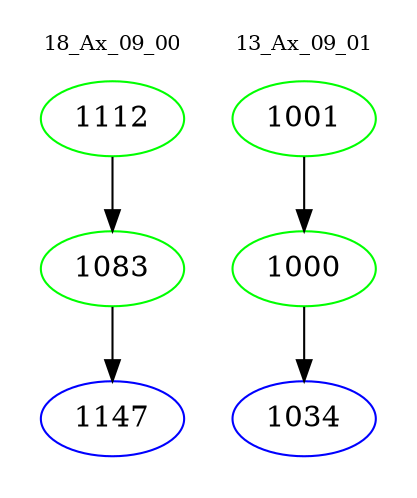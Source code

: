 digraph{
subgraph cluster_0 {
color = white
label = "18_Ax_09_00";
fontsize=10;
T0_1112 [label="1112", color="green"]
T0_1112 -> T0_1083 [color="black"]
T0_1083 [label="1083", color="green"]
T0_1083 -> T0_1147 [color="black"]
T0_1147 [label="1147", color="blue"]
}
subgraph cluster_1 {
color = white
label = "13_Ax_09_01";
fontsize=10;
T1_1001 [label="1001", color="green"]
T1_1001 -> T1_1000 [color="black"]
T1_1000 [label="1000", color="green"]
T1_1000 -> T1_1034 [color="black"]
T1_1034 [label="1034", color="blue"]
}
}
